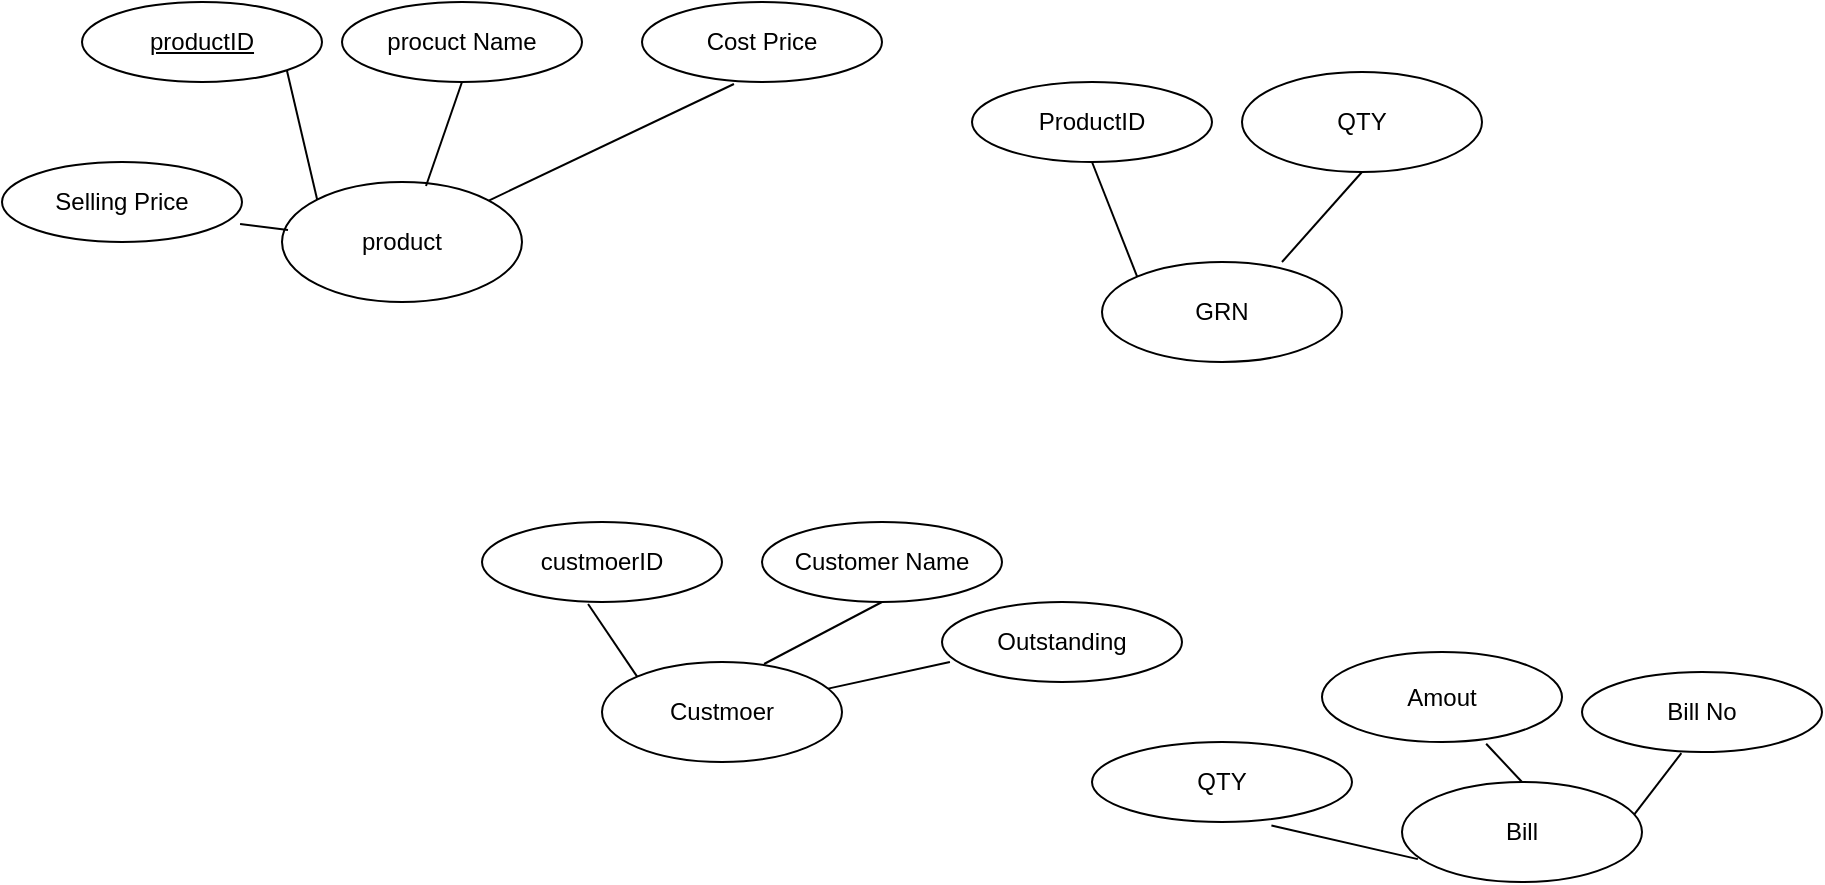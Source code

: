 <mxfile version="21.3.5" type="device">
  <diagram name="Page-1" id="iE8djP17FOkl2hfih5kR">
    <mxGraphModel dx="1885" dy="525" grid="1" gridSize="10" guides="1" tooltips="1" connect="1" arrows="1" fold="1" page="1" pageScale="1" pageWidth="850" pageHeight="1100" math="0" shadow="0">
      <root>
        <mxCell id="0" />
        <mxCell id="1" parent="0" />
        <mxCell id="aSsd-QD0u_wB6Nai5cG5-1" value="product" style="ellipse;whiteSpace=wrap;html=1;" vertex="1" parent="1">
          <mxGeometry x="80" y="140" width="120" height="60" as="geometry" />
        </mxCell>
        <mxCell id="aSsd-QD0u_wB6Nai5cG5-2" value="procuct Name" style="ellipse;whiteSpace=wrap;html=1;" vertex="1" parent="1">
          <mxGeometry x="110" y="50" width="120" height="40" as="geometry" />
        </mxCell>
        <mxCell id="aSsd-QD0u_wB6Nai5cG5-3" value="&lt;u&gt;productID&lt;/u&gt;" style="ellipse;whiteSpace=wrap;html=1;" vertex="1" parent="1">
          <mxGeometry x="-20" y="50" width="120" height="40" as="geometry" />
        </mxCell>
        <mxCell id="aSsd-QD0u_wB6Nai5cG5-4" style="edgeStyle=orthogonalEdgeStyle;rounded=0;orthogonalLoop=1;jettySize=auto;html=1;exitX=0.5;exitY=1;exitDx=0;exitDy=0;" edge="1" parent="1" source="aSsd-QD0u_wB6Nai5cG5-2" target="aSsd-QD0u_wB6Nai5cG5-2">
          <mxGeometry relative="1" as="geometry" />
        </mxCell>
        <mxCell id="aSsd-QD0u_wB6Nai5cG5-6" value="Cost Price" style="ellipse;whiteSpace=wrap;html=1;" vertex="1" parent="1">
          <mxGeometry x="260" y="50" width="120" height="40" as="geometry" />
        </mxCell>
        <mxCell id="aSsd-QD0u_wB6Nai5cG5-7" value="Selling Price" style="ellipse;whiteSpace=wrap;html=1;" vertex="1" parent="1">
          <mxGeometry x="-60" y="130" width="120" height="40" as="geometry" />
        </mxCell>
        <mxCell id="aSsd-QD0u_wB6Nai5cG5-8" value="" style="endArrow=none;html=1;rounded=0;entryX=0.383;entryY=1.025;entryDx=0;entryDy=0;entryPerimeter=0;" edge="1" parent="1" source="aSsd-QD0u_wB6Nai5cG5-1" target="aSsd-QD0u_wB6Nai5cG5-6">
          <mxGeometry width="50" height="50" relative="1" as="geometry">
            <mxPoint x="400" y="260" as="sourcePoint" />
            <mxPoint x="450" y="210" as="targetPoint" />
          </mxGeometry>
        </mxCell>
        <mxCell id="aSsd-QD0u_wB6Nai5cG5-9" value="" style="endArrow=none;html=1;rounded=0;exitX=0.6;exitY=0.033;exitDx=0;exitDy=0;exitPerimeter=0;" edge="1" parent="1" source="aSsd-QD0u_wB6Nai5cG5-1">
          <mxGeometry width="50" height="50" relative="1" as="geometry">
            <mxPoint x="400" y="260" as="sourcePoint" />
            <mxPoint x="170" y="90" as="targetPoint" />
          </mxGeometry>
        </mxCell>
        <mxCell id="aSsd-QD0u_wB6Nai5cG5-10" value="" style="endArrow=none;html=1;rounded=0;entryX=1;entryY=1;entryDx=0;entryDy=0;exitX=0;exitY=0;exitDx=0;exitDy=0;" edge="1" parent="1" source="aSsd-QD0u_wB6Nai5cG5-1" target="aSsd-QD0u_wB6Nai5cG5-3">
          <mxGeometry width="50" height="50" relative="1" as="geometry">
            <mxPoint x="80" y="380" as="sourcePoint" />
            <mxPoint x="130" y="330" as="targetPoint" />
          </mxGeometry>
        </mxCell>
        <mxCell id="aSsd-QD0u_wB6Nai5cG5-11" value="" style="endArrow=none;html=1;rounded=0;exitX=0.992;exitY=0.775;exitDx=0;exitDy=0;exitPerimeter=0;entryX=0.025;entryY=0.4;entryDx=0;entryDy=0;entryPerimeter=0;" edge="1" parent="1" source="aSsd-QD0u_wB6Nai5cG5-7" target="aSsd-QD0u_wB6Nai5cG5-1">
          <mxGeometry width="50" height="50" relative="1" as="geometry">
            <mxPoint x="400" y="260" as="sourcePoint" />
            <mxPoint x="450" y="210" as="targetPoint" />
          </mxGeometry>
        </mxCell>
        <mxCell id="aSsd-QD0u_wB6Nai5cG5-12" value="GRN" style="ellipse;whiteSpace=wrap;html=1;" vertex="1" parent="1">
          <mxGeometry x="490" y="180" width="120" height="50" as="geometry" />
        </mxCell>
        <mxCell id="aSsd-QD0u_wB6Nai5cG5-13" style="edgeStyle=orthogonalEdgeStyle;rounded=0;orthogonalLoop=1;jettySize=auto;html=1;exitX=0.5;exitY=1;exitDx=0;exitDy=0;" edge="1" parent="1" source="aSsd-QD0u_wB6Nai5cG5-12" target="aSsd-QD0u_wB6Nai5cG5-12">
          <mxGeometry relative="1" as="geometry" />
        </mxCell>
        <mxCell id="aSsd-QD0u_wB6Nai5cG5-14" value="ProductID" style="ellipse;whiteSpace=wrap;html=1;" vertex="1" parent="1">
          <mxGeometry x="425" y="90" width="120" height="40" as="geometry" />
        </mxCell>
        <mxCell id="aSsd-QD0u_wB6Nai5cG5-15" value="QTY" style="ellipse;whiteSpace=wrap;html=1;" vertex="1" parent="1">
          <mxGeometry x="560" y="85" width="120" height="50" as="geometry" />
        </mxCell>
        <mxCell id="aSsd-QD0u_wB6Nai5cG5-16" value="" style="endArrow=none;html=1;rounded=0;entryX=0.5;entryY=1;entryDx=0;entryDy=0;exitX=0.75;exitY=0;exitDx=0;exitDy=0;exitPerimeter=0;" edge="1" parent="1" source="aSsd-QD0u_wB6Nai5cG5-12" target="aSsd-QD0u_wB6Nai5cG5-15">
          <mxGeometry width="50" height="50" relative="1" as="geometry">
            <mxPoint x="570" y="180" as="sourcePoint" />
            <mxPoint x="620" y="140" as="targetPoint" />
          </mxGeometry>
        </mxCell>
        <mxCell id="aSsd-QD0u_wB6Nai5cG5-17" value="" style="endArrow=none;html=1;rounded=0;entryX=0.5;entryY=1;entryDx=0;entryDy=0;exitX=0;exitY=0;exitDx=0;exitDy=0;" edge="1" parent="1" source="aSsd-QD0u_wB6Nai5cG5-12" target="aSsd-QD0u_wB6Nai5cG5-14">
          <mxGeometry width="50" height="50" relative="1" as="geometry">
            <mxPoint x="420" y="220" as="sourcePoint" />
            <mxPoint x="470" y="170" as="targetPoint" />
          </mxGeometry>
        </mxCell>
        <mxCell id="aSsd-QD0u_wB6Nai5cG5-18" value="Custmoer" style="ellipse;whiteSpace=wrap;html=1;" vertex="1" parent="1">
          <mxGeometry x="240" y="380" width="120" height="50" as="geometry" />
        </mxCell>
        <mxCell id="aSsd-QD0u_wB6Nai5cG5-19" value="custmoerID" style="ellipse;whiteSpace=wrap;html=1;" vertex="1" parent="1">
          <mxGeometry x="180" y="310" width="120" height="40" as="geometry" />
        </mxCell>
        <mxCell id="aSsd-QD0u_wB6Nai5cG5-20" value="Customer Name" style="ellipse;whiteSpace=wrap;html=1;" vertex="1" parent="1">
          <mxGeometry x="320" y="310" width="120" height="40" as="geometry" />
        </mxCell>
        <mxCell id="aSsd-QD0u_wB6Nai5cG5-21" value="Outstanding" style="ellipse;whiteSpace=wrap;html=1;" vertex="1" parent="1">
          <mxGeometry x="410" y="350" width="120" height="40" as="geometry" />
        </mxCell>
        <mxCell id="aSsd-QD0u_wB6Nai5cG5-22" value="" style="endArrow=none;html=1;rounded=0;exitX=0.675;exitY=0.02;exitDx=0;exitDy=0;exitPerimeter=0;entryX=0.5;entryY=1;entryDx=0;entryDy=0;" edge="1" parent="1" source="aSsd-QD0u_wB6Nai5cG5-18" target="aSsd-QD0u_wB6Nai5cG5-20">
          <mxGeometry width="50" height="50" relative="1" as="geometry">
            <mxPoint x="400" y="330" as="sourcePoint" />
            <mxPoint x="450" y="280" as="targetPoint" />
          </mxGeometry>
        </mxCell>
        <mxCell id="aSsd-QD0u_wB6Nai5cG5-23" value="" style="endArrow=none;html=1;rounded=0;entryX=0.033;entryY=0.75;entryDx=0;entryDy=0;entryPerimeter=0;" edge="1" parent="1" source="aSsd-QD0u_wB6Nai5cG5-18" target="aSsd-QD0u_wB6Nai5cG5-21">
          <mxGeometry width="50" height="50" relative="1" as="geometry">
            <mxPoint x="120" y="480" as="sourcePoint" />
            <mxPoint x="170" y="430" as="targetPoint" />
            <Array as="points" />
          </mxGeometry>
        </mxCell>
        <mxCell id="aSsd-QD0u_wB6Nai5cG5-24" value="" style="endArrow=none;html=1;rounded=0;entryX=0.442;entryY=1.025;entryDx=0;entryDy=0;entryPerimeter=0;exitX=0;exitY=0;exitDx=0;exitDy=0;" edge="1" parent="1" source="aSsd-QD0u_wB6Nai5cG5-18" target="aSsd-QD0u_wB6Nai5cG5-19">
          <mxGeometry width="50" height="50" relative="1" as="geometry">
            <mxPoint x="90" y="460" as="sourcePoint" />
            <mxPoint x="140" y="410" as="targetPoint" />
          </mxGeometry>
        </mxCell>
        <mxCell id="aSsd-QD0u_wB6Nai5cG5-25" value="Bill" style="ellipse;whiteSpace=wrap;html=1;" vertex="1" parent="1">
          <mxGeometry x="640" y="440" width="120" height="50" as="geometry" />
        </mxCell>
        <mxCell id="aSsd-QD0u_wB6Nai5cG5-26" value="Bill No" style="ellipse;whiteSpace=wrap;html=1;" vertex="1" parent="1">
          <mxGeometry x="730" y="385" width="120" height="40" as="geometry" />
        </mxCell>
        <mxCell id="aSsd-QD0u_wB6Nai5cG5-27" value="Amout" style="ellipse;whiteSpace=wrap;html=1;" vertex="1" parent="1">
          <mxGeometry x="600" y="375" width="120" height="45" as="geometry" />
        </mxCell>
        <mxCell id="aSsd-QD0u_wB6Nai5cG5-28" value="QTY" style="ellipse;whiteSpace=wrap;html=1;" vertex="1" parent="1">
          <mxGeometry x="485" y="420" width="130" height="40" as="geometry" />
        </mxCell>
        <mxCell id="aSsd-QD0u_wB6Nai5cG5-29" value="" style="endArrow=none;html=1;rounded=0;exitX=0.968;exitY=0.324;exitDx=0;exitDy=0;exitPerimeter=0;entryX=0.414;entryY=1.015;entryDx=0;entryDy=0;entryPerimeter=0;" edge="1" parent="1" source="aSsd-QD0u_wB6Nai5cG5-25" target="aSsd-QD0u_wB6Nai5cG5-26">
          <mxGeometry width="50" height="50" relative="1" as="geometry">
            <mxPoint x="460" y="330" as="sourcePoint" />
            <mxPoint x="800" y="420" as="targetPoint" />
          </mxGeometry>
        </mxCell>
        <mxCell id="aSsd-QD0u_wB6Nai5cG5-30" value="" style="endArrow=none;html=1;rounded=0;entryX=0.684;entryY=1.02;entryDx=0;entryDy=0;entryPerimeter=0;exitX=0.5;exitY=0;exitDx=0;exitDy=0;" edge="1" parent="1" source="aSsd-QD0u_wB6Nai5cG5-25" target="aSsd-QD0u_wB6Nai5cG5-27">
          <mxGeometry width="50" height="50" relative="1" as="geometry">
            <mxPoint x="460" y="330" as="sourcePoint" />
            <mxPoint x="510" y="280" as="targetPoint" />
          </mxGeometry>
        </mxCell>
        <mxCell id="aSsd-QD0u_wB6Nai5cG5-31" value="" style="endArrow=none;html=1;rounded=0;exitX=0.066;exitY=0.771;exitDx=0;exitDy=0;exitPerimeter=0;entryX=0.69;entryY=1.044;entryDx=0;entryDy=0;entryPerimeter=0;" edge="1" parent="1" source="aSsd-QD0u_wB6Nai5cG5-25" target="aSsd-QD0u_wB6Nai5cG5-28">
          <mxGeometry width="50" height="50" relative="1" as="geometry">
            <mxPoint x="270" y="540" as="sourcePoint" />
            <mxPoint x="580" y="460" as="targetPoint" />
          </mxGeometry>
        </mxCell>
      </root>
    </mxGraphModel>
  </diagram>
</mxfile>
